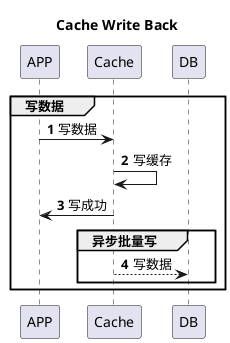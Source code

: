 @startuml cache write back
title Cache Write Back
autonumber
group 写数据
    APP -> Cache : 写数据
    Cache -> Cache : 写缓存
    Cache -> APP : 写成功
    group 异步批量写
    Cache --> DB: 写数据
    end
end
@enduml

